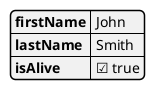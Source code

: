 {
  "sha1": "5jalfvofyu7wykbu0mpvei1rssz9fhn",
  "insertion": {
    "when": "2024-05-30T20:48:20.754Z",
    "url": "https://forum.plantuml.net/17255/support-for-jsonc-json-with-comments",
    "user": "plantuml@gmail.com"
  }
}
@startjson
{
  "firstName": "John",
  "lastName": "Smith",
  "isAlive": true
}
@endjson
